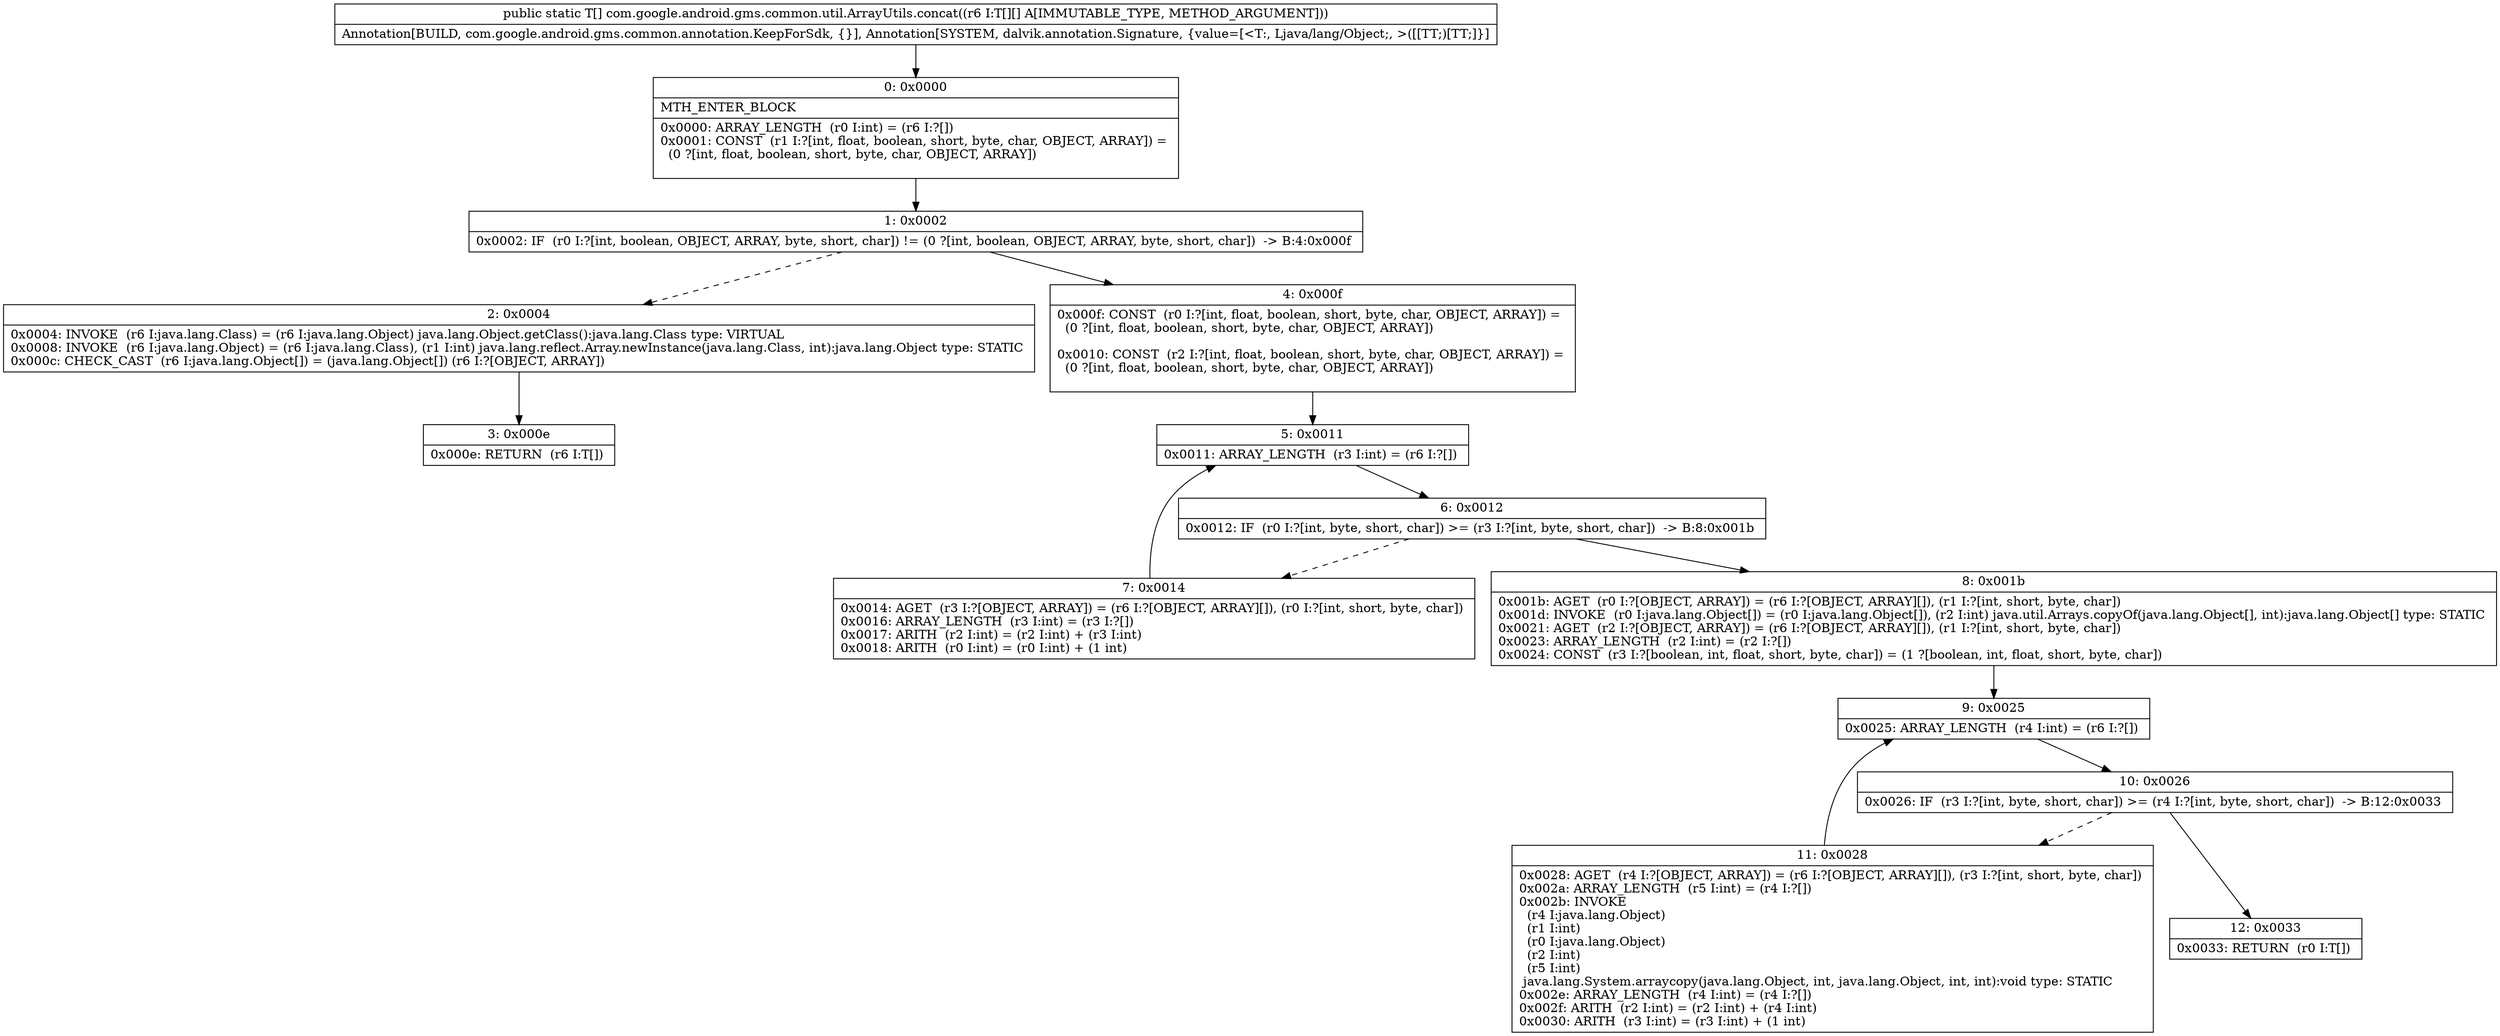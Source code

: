 digraph "CFG forcom.google.android.gms.common.util.ArrayUtils.concat([[Ljava\/lang\/Object;)[Ljava\/lang\/Object;" {
Node_0 [shape=record,label="{0\:\ 0x0000|MTH_ENTER_BLOCK\l|0x0000: ARRAY_LENGTH  (r0 I:int) = (r6 I:?[]) \l0x0001: CONST  (r1 I:?[int, float, boolean, short, byte, char, OBJECT, ARRAY]) = \l  (0 ?[int, float, boolean, short, byte, char, OBJECT, ARRAY])\l \l}"];
Node_1 [shape=record,label="{1\:\ 0x0002|0x0002: IF  (r0 I:?[int, boolean, OBJECT, ARRAY, byte, short, char]) != (0 ?[int, boolean, OBJECT, ARRAY, byte, short, char])  \-\> B:4:0x000f \l}"];
Node_2 [shape=record,label="{2\:\ 0x0004|0x0004: INVOKE  (r6 I:java.lang.Class) = (r6 I:java.lang.Object) java.lang.Object.getClass():java.lang.Class type: VIRTUAL \l0x0008: INVOKE  (r6 I:java.lang.Object) = (r6 I:java.lang.Class), (r1 I:int) java.lang.reflect.Array.newInstance(java.lang.Class, int):java.lang.Object type: STATIC \l0x000c: CHECK_CAST  (r6 I:java.lang.Object[]) = (java.lang.Object[]) (r6 I:?[OBJECT, ARRAY]) \l}"];
Node_3 [shape=record,label="{3\:\ 0x000e|0x000e: RETURN  (r6 I:T[]) \l}"];
Node_4 [shape=record,label="{4\:\ 0x000f|0x000f: CONST  (r0 I:?[int, float, boolean, short, byte, char, OBJECT, ARRAY]) = \l  (0 ?[int, float, boolean, short, byte, char, OBJECT, ARRAY])\l \l0x0010: CONST  (r2 I:?[int, float, boolean, short, byte, char, OBJECT, ARRAY]) = \l  (0 ?[int, float, boolean, short, byte, char, OBJECT, ARRAY])\l \l}"];
Node_5 [shape=record,label="{5\:\ 0x0011|0x0011: ARRAY_LENGTH  (r3 I:int) = (r6 I:?[]) \l}"];
Node_6 [shape=record,label="{6\:\ 0x0012|0x0012: IF  (r0 I:?[int, byte, short, char]) \>= (r3 I:?[int, byte, short, char])  \-\> B:8:0x001b \l}"];
Node_7 [shape=record,label="{7\:\ 0x0014|0x0014: AGET  (r3 I:?[OBJECT, ARRAY]) = (r6 I:?[OBJECT, ARRAY][]), (r0 I:?[int, short, byte, char]) \l0x0016: ARRAY_LENGTH  (r3 I:int) = (r3 I:?[]) \l0x0017: ARITH  (r2 I:int) = (r2 I:int) + (r3 I:int) \l0x0018: ARITH  (r0 I:int) = (r0 I:int) + (1 int) \l}"];
Node_8 [shape=record,label="{8\:\ 0x001b|0x001b: AGET  (r0 I:?[OBJECT, ARRAY]) = (r6 I:?[OBJECT, ARRAY][]), (r1 I:?[int, short, byte, char]) \l0x001d: INVOKE  (r0 I:java.lang.Object[]) = (r0 I:java.lang.Object[]), (r2 I:int) java.util.Arrays.copyOf(java.lang.Object[], int):java.lang.Object[] type: STATIC \l0x0021: AGET  (r2 I:?[OBJECT, ARRAY]) = (r6 I:?[OBJECT, ARRAY][]), (r1 I:?[int, short, byte, char]) \l0x0023: ARRAY_LENGTH  (r2 I:int) = (r2 I:?[]) \l0x0024: CONST  (r3 I:?[boolean, int, float, short, byte, char]) = (1 ?[boolean, int, float, short, byte, char]) \l}"];
Node_9 [shape=record,label="{9\:\ 0x0025|0x0025: ARRAY_LENGTH  (r4 I:int) = (r6 I:?[]) \l}"];
Node_10 [shape=record,label="{10\:\ 0x0026|0x0026: IF  (r3 I:?[int, byte, short, char]) \>= (r4 I:?[int, byte, short, char])  \-\> B:12:0x0033 \l}"];
Node_11 [shape=record,label="{11\:\ 0x0028|0x0028: AGET  (r4 I:?[OBJECT, ARRAY]) = (r6 I:?[OBJECT, ARRAY][]), (r3 I:?[int, short, byte, char]) \l0x002a: ARRAY_LENGTH  (r5 I:int) = (r4 I:?[]) \l0x002b: INVOKE  \l  (r4 I:java.lang.Object)\l  (r1 I:int)\l  (r0 I:java.lang.Object)\l  (r2 I:int)\l  (r5 I:int)\l java.lang.System.arraycopy(java.lang.Object, int, java.lang.Object, int, int):void type: STATIC \l0x002e: ARRAY_LENGTH  (r4 I:int) = (r4 I:?[]) \l0x002f: ARITH  (r2 I:int) = (r2 I:int) + (r4 I:int) \l0x0030: ARITH  (r3 I:int) = (r3 I:int) + (1 int) \l}"];
Node_12 [shape=record,label="{12\:\ 0x0033|0x0033: RETURN  (r0 I:T[]) \l}"];
MethodNode[shape=record,label="{public static T[] com.google.android.gms.common.util.ArrayUtils.concat((r6 I:T[][] A[IMMUTABLE_TYPE, METHOD_ARGUMENT]))  | Annotation[BUILD, com.google.android.gms.common.annotation.KeepForSdk, \{\}], Annotation[SYSTEM, dalvik.annotation.Signature, \{value=[\<T:, Ljava\/lang\/Object;, \>([[TT;)[TT;]\}]\l}"];
MethodNode -> Node_0;
Node_0 -> Node_1;
Node_1 -> Node_2[style=dashed];
Node_1 -> Node_4;
Node_2 -> Node_3;
Node_4 -> Node_5;
Node_5 -> Node_6;
Node_6 -> Node_7[style=dashed];
Node_6 -> Node_8;
Node_7 -> Node_5;
Node_8 -> Node_9;
Node_9 -> Node_10;
Node_10 -> Node_11[style=dashed];
Node_10 -> Node_12;
Node_11 -> Node_9;
}

